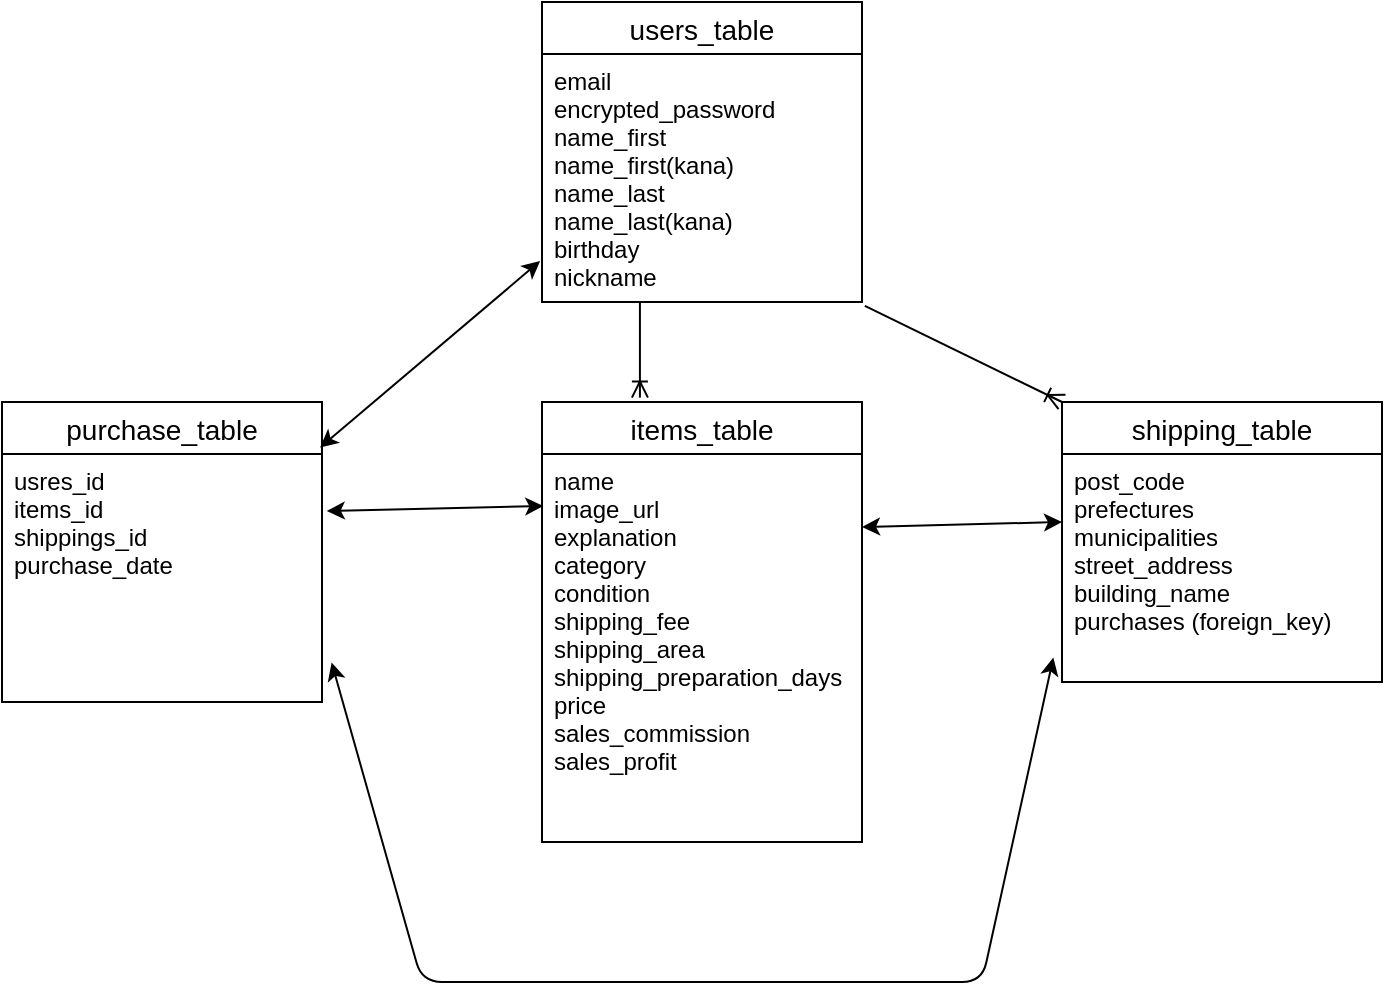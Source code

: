 <mxfile>
    <diagram id="Ton6pZLBZOgEZGGBjpQp" name="ページ1">
        <mxGraphModel dx="1066" dy="607" grid="1" gridSize="10" guides="1" tooltips="1" connect="1" arrows="1" fold="1" page="1" pageScale="1" pageWidth="827" pageHeight="1169" math="0" shadow="0">
            <root>
                <mxCell id="0"/>
                <mxCell id="1" parent="0"/>
                <mxCell id="49" value="shipping_table" style="swimlane;fontStyle=0;childLayout=stackLayout;horizontal=1;startSize=26;horizontalStack=0;resizeParent=1;resizeParentMax=0;resizeLast=0;collapsible=1;marginBottom=0;align=center;fontSize=14;" parent="1" vertex="1">
                    <mxGeometry x="550" y="220" width="160" height="140" as="geometry"/>
                </mxCell>
                <mxCell id="50" value="post_code&#10;prefectures&#10;municipalities&#10;street_address&#10;building_name&#10;purchases (foreign_key)&#10;&#10;&#10;&#10;" style="text;strokeColor=none;fillColor=none;spacingLeft=4;spacingRight=4;overflow=hidden;rotatable=0;points=[[0,0.5],[1,0.5]];portConstraint=eastwest;fontSize=12;" parent="49" vertex="1">
                    <mxGeometry y="26" width="160" height="114" as="geometry"/>
                </mxCell>
                <mxCell id="53" value="items_table" style="swimlane;fontStyle=0;childLayout=stackLayout;horizontal=1;startSize=26;horizontalStack=0;resizeParent=1;resizeParentMax=0;resizeLast=0;collapsible=1;marginBottom=0;align=center;fontSize=14;" parent="1" vertex="1">
                    <mxGeometry x="290" y="220" width="160" height="220" as="geometry"/>
                </mxCell>
                <mxCell id="54" value="name&#10;image_url&#10;explanation&#10;category&#10;condition&#10;shipping_fee&#10;shipping_area&#10;shipping_preparation_days&#10;price&#10;sales_commission&#10;sales_profit&#10;&#10;&#10;&#10;&#10;&#10;" style="text;strokeColor=none;fillColor=none;spacingLeft=4;spacingRight=4;overflow=hidden;rotatable=0;points=[[0,0.5],[1,0.5]];portConstraint=eastwest;fontSize=12;" parent="53" vertex="1">
                    <mxGeometry y="26" width="160" height="194" as="geometry"/>
                </mxCell>
                <mxCell id="95" style="edgeStyle=none;html=1;endArrow=ERoneToMany;endFill=0;exitX=0.306;exitY=1;exitDx=0;exitDy=0;exitPerimeter=0;jumpSize=12;entryX=0.306;entryY=-0.01;entryDx=0;entryDy=0;entryPerimeter=0;" parent="1" source="63" target="53" edge="1">
                    <mxGeometry relative="1" as="geometry">
                        <mxPoint x="340" y="210" as="targetPoint"/>
                        <mxPoint x="280" y="120" as="sourcePoint"/>
                    </mxGeometry>
                </mxCell>
                <mxCell id="57" value="purchase_table" style="swimlane;fontStyle=0;childLayout=stackLayout;horizontal=1;startSize=26;horizontalStack=0;resizeParent=1;resizeParentMax=0;resizeLast=0;collapsible=1;marginBottom=0;align=center;fontSize=14;" parent="1" vertex="1">
                    <mxGeometry x="20" y="220" width="160" height="150" as="geometry"/>
                </mxCell>
                <mxCell id="58" value="usres_id&#10;items_id&#10;shippings_id&#10;purchase_date&#10;&#10;" style="text;strokeColor=none;fillColor=none;spacingLeft=4;spacingRight=4;overflow=hidden;rotatable=0;points=[[0,0.5],[1,0.5]];portConstraint=eastwest;fontSize=12;" parent="57" vertex="1">
                    <mxGeometry y="26" width="160" height="124" as="geometry"/>
                </mxCell>
                <mxCell id="62" value="users_table" style="swimlane;fontStyle=0;childLayout=stackLayout;horizontal=1;startSize=26;horizontalStack=0;resizeParent=1;resizeParentMax=0;resizeLast=0;collapsible=1;marginBottom=0;align=center;fontSize=14;" parent="1" vertex="1">
                    <mxGeometry x="290" y="20" width="160" height="150" as="geometry"/>
                </mxCell>
                <mxCell id="63" value="email&#10;encrypted_password&#10;name_first&#10;name_first(kana)&#10;name_last&#10;name_last(kana)&#10;birthday&#10;nickname" style="text;strokeColor=none;fillColor=none;spacingLeft=4;spacingRight=4;overflow=hidden;rotatable=0;points=[[0,0.5],[1,0.5]];portConstraint=eastwest;fontSize=12;" parent="62" vertex="1">
                    <mxGeometry y="26" width="160" height="124" as="geometry"/>
                </mxCell>
                <mxCell id="96" style="edgeStyle=none;html=1;endArrow=ERoneToMany;endFill=0;exitX=1.009;exitY=1.016;exitDx=0;exitDy=0;exitPerimeter=0;jumpSize=12;entryX=0;entryY=0;entryDx=0;entryDy=0;" parent="1" source="63" target="49" edge="1">
                    <mxGeometry relative="1" as="geometry">
                        <mxPoint x="540" y="210" as="targetPoint"/>
                        <mxPoint x="348.96" y="180" as="sourcePoint"/>
                    </mxGeometry>
                </mxCell>
                <mxCell id="97" value="" style="endArrow=classic;startArrow=classic;html=1;jumpSize=12;entryX=-0.027;entryY=0.893;entryDx=0;entryDy=0;entryPerimeter=0;exitX=1.03;exitY=0.841;exitDx=0;exitDy=0;exitPerimeter=0;" parent="1" source="58" target="50" edge="1">
                    <mxGeometry width="50" height="50" relative="1" as="geometry">
                        <mxPoint x="180" y="370" as="sourcePoint"/>
                        <mxPoint x="230" y="320" as="targetPoint"/>
                        <Array as="points">
                            <mxPoint x="230" y="510"/>
                            <mxPoint x="360" y="510"/>
                            <mxPoint x="510" y="510"/>
                        </Array>
                    </mxGeometry>
                </mxCell>
                <mxCell id="98" value="" style="endArrow=classic;startArrow=classic;html=1;jumpSize=12;exitX=0.994;exitY=0.152;exitDx=0;exitDy=0;exitPerimeter=0;entryX=-0.006;entryY=0.835;entryDx=0;entryDy=0;entryPerimeter=0;" parent="1" source="57" target="63" edge="1">
                    <mxGeometry width="50" height="50" relative="1" as="geometry">
                        <mxPoint x="230" y="270" as="sourcePoint"/>
                        <mxPoint x="280" y="220" as="targetPoint"/>
                    </mxGeometry>
                </mxCell>
                <mxCell id="100" value="" style="endArrow=classic;startArrow=classic;html=1;jumpSize=12;exitX=1.015;exitY=0.23;exitDx=0;exitDy=0;exitPerimeter=0;entryX=0.004;entryY=0.134;entryDx=0;entryDy=0;entryPerimeter=0;" parent="1" source="58" target="54" edge="1">
                    <mxGeometry width="50" height="50" relative="1" as="geometry">
                        <mxPoint x="189.04" y="252.8" as="sourcePoint"/>
                        <mxPoint x="299.04" y="159.54" as="targetPoint"/>
                    </mxGeometry>
                </mxCell>
                <mxCell id="101" value="" style="endArrow=classic;startArrow=classic;html=1;jumpSize=12;exitX=1.015;exitY=0.23;exitDx=0;exitDy=0;exitPerimeter=0;" parent="1" edge="1">
                    <mxGeometry width="50" height="50" relative="1" as="geometry">
                        <mxPoint x="450.0" y="282.52" as="sourcePoint"/>
                        <mxPoint x="550" y="280" as="targetPoint"/>
                    </mxGeometry>
                </mxCell>
            </root>
        </mxGraphModel>
    </diagram>
</mxfile>